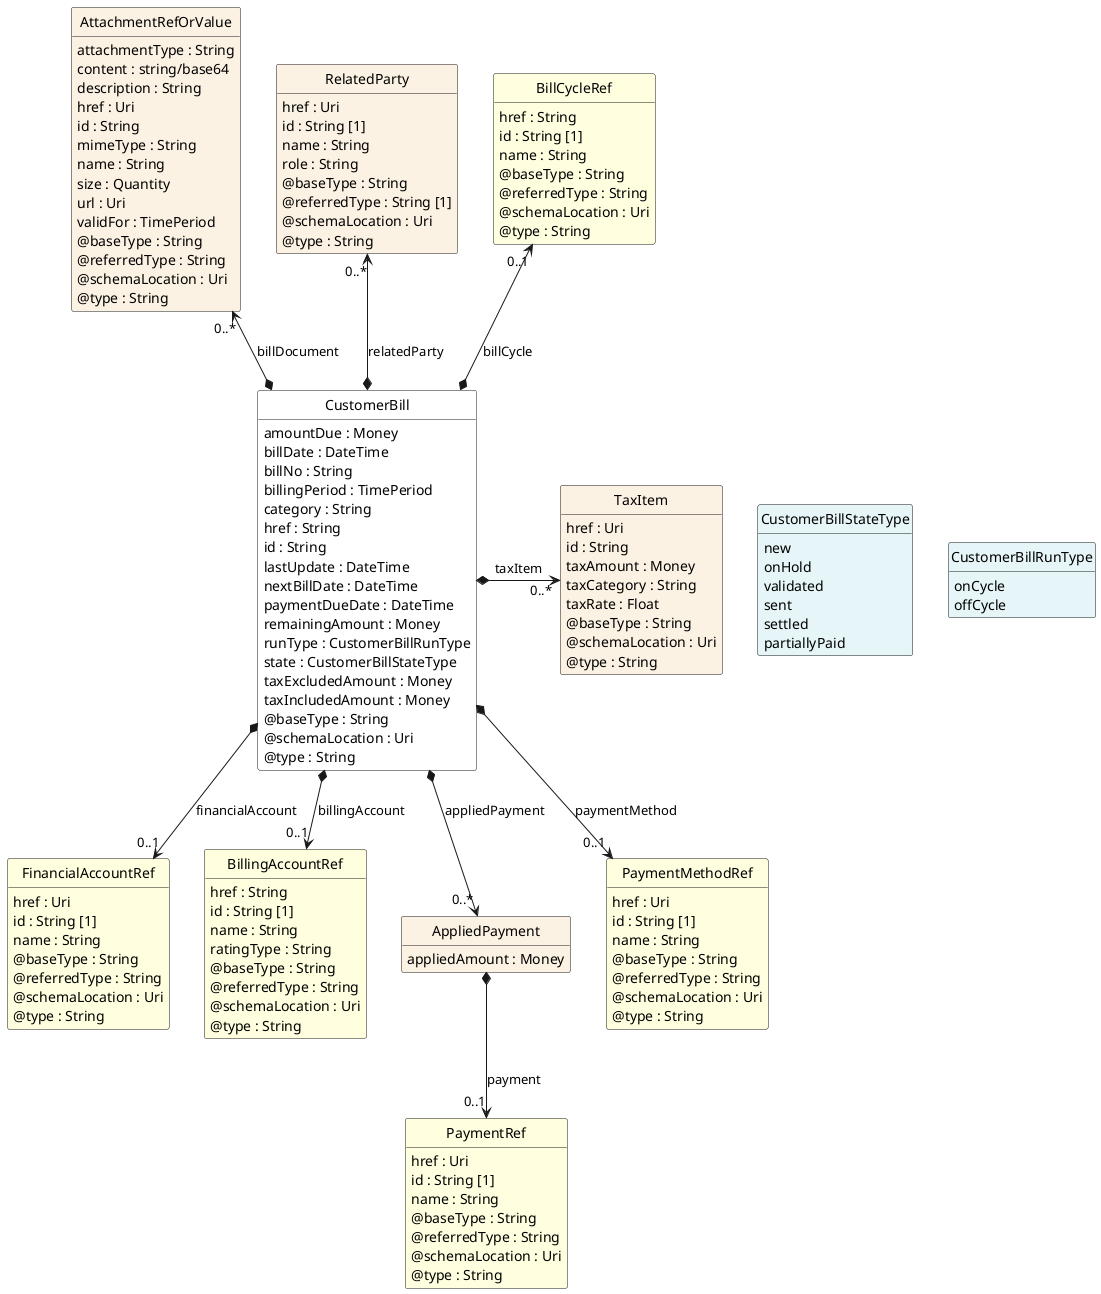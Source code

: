 @startuml
hide circle
hide methods
hide stereotype
show <<Enumeration>> stereotype
skinparam class {
   BackgroundColor<<Enumeration>> #E6F5F7
   BackgroundColor<<Ref>> #FFFFE0
   BackgroundColor<<Pivot>> #FFFFFFF
   BackgroundColor<<SimpleType>> #E2F0DA
   BackgroundColor #FCF2E3
}

class CustomerBill <<Pivot>> {
    amountDue : Money
    billDate : DateTime
    billNo : String
    billingPeriod : TimePeriod
    category : String
    href : String
    id : String
    lastUpdate : DateTime
    nextBillDate : DateTime
    paymentDueDate : DateTime
    remainingAmount : Money
    runType : CustomerBillRunType
    state : CustomerBillStateType
    taxExcludedAmount : Money
    taxIncludedAmount : Money
    @baseType : String
    @schemaLocation : Uri
    @type : String
}

class CustomerBillRunType <<Enumeration>> {
    onCycle
    offCycle
}

class TaxItem  {
    href : Uri
    id : String
    taxAmount : Money
    taxCategory : String
    taxRate : Float
    @baseType : String
    @schemaLocation : Uri
    @type : String
}

class FinancialAccountRef  <<Ref>> {
    href : Uri
    id : String [1]
    name : String
    @baseType : String
    @referredType : String
    @schemaLocation : Uri
    @type : String
}

class BillingAccountRef  <<Ref>> {
    href : String
    id : String [1]
    name : String
    ratingType : String
    @baseType : String
    @referredType : String
    @schemaLocation : Uri
    @type : String
}

class CustomerBillStateType <<Enumeration>> {
    new
    onHold
    validated
    sent
    settled
    partiallyPaid
}

class AttachmentRefOrValue  {
    attachmentType : String
    content : string/base64
    description : String
    href : Uri
    id : String
    mimeType : String
    name : String
    size : Quantity
    url : Uri
    validFor : TimePeriod
    @baseType : String
    @referredType : String
    @schemaLocation : Uri
    @type : String
}

class RelatedParty  {
    href : Uri
    id : String [1]
    name : String
    role : String
    @baseType : String
    @referredType : String [1]
    @schemaLocation : Uri
    @type : String
}

class AppliedPayment  {
    appliedAmount : Money
}

class PaymentRef  <<Ref>> {
    href : Uri
    id : String [1]
    name : String
    @baseType : String
    @referredType : String
    @schemaLocation : Uri
    @type : String
}

class PaymentMethodRef  <<Ref>> {
    href : Uri
    id : String [1]
    name : String
    @baseType : String
    @referredType : String
    @schemaLocation : Uri
    @type : String
}

class BillCycleRef  <<Ref>> {
    href : String
    id : String [1]
    name : String
    @baseType : String
    @referredType : String
    @schemaLocation : Uri
    @type : String
}

CustomerBill -right[hidden]-> CustomerBillStateType

CustomerBillStateType -right[hidden]-> CustomerBillRunType

TaxItem "0..*" <-left-* CustomerBill : taxItem

BillCycleRef "0..1" <--* CustomerBill : billCycle

AttachmentRefOrValue "0..*" <--* CustomerBill : billDocument

RelatedParty "0..*" <--* CustomerBill : relatedParty

CustomerBill *-->  "0..1" BillingAccountRef : billingAccount

CustomerBill *-->  "0..1" PaymentMethodRef : paymentMethod

CustomerBill *-->  "0..1" FinancialAccountRef : financialAccount

CustomerBill *-->  "0..*" AppliedPayment : appliedPayment

AppliedPayment *-->  "0..1" PaymentRef : payment

@enduml